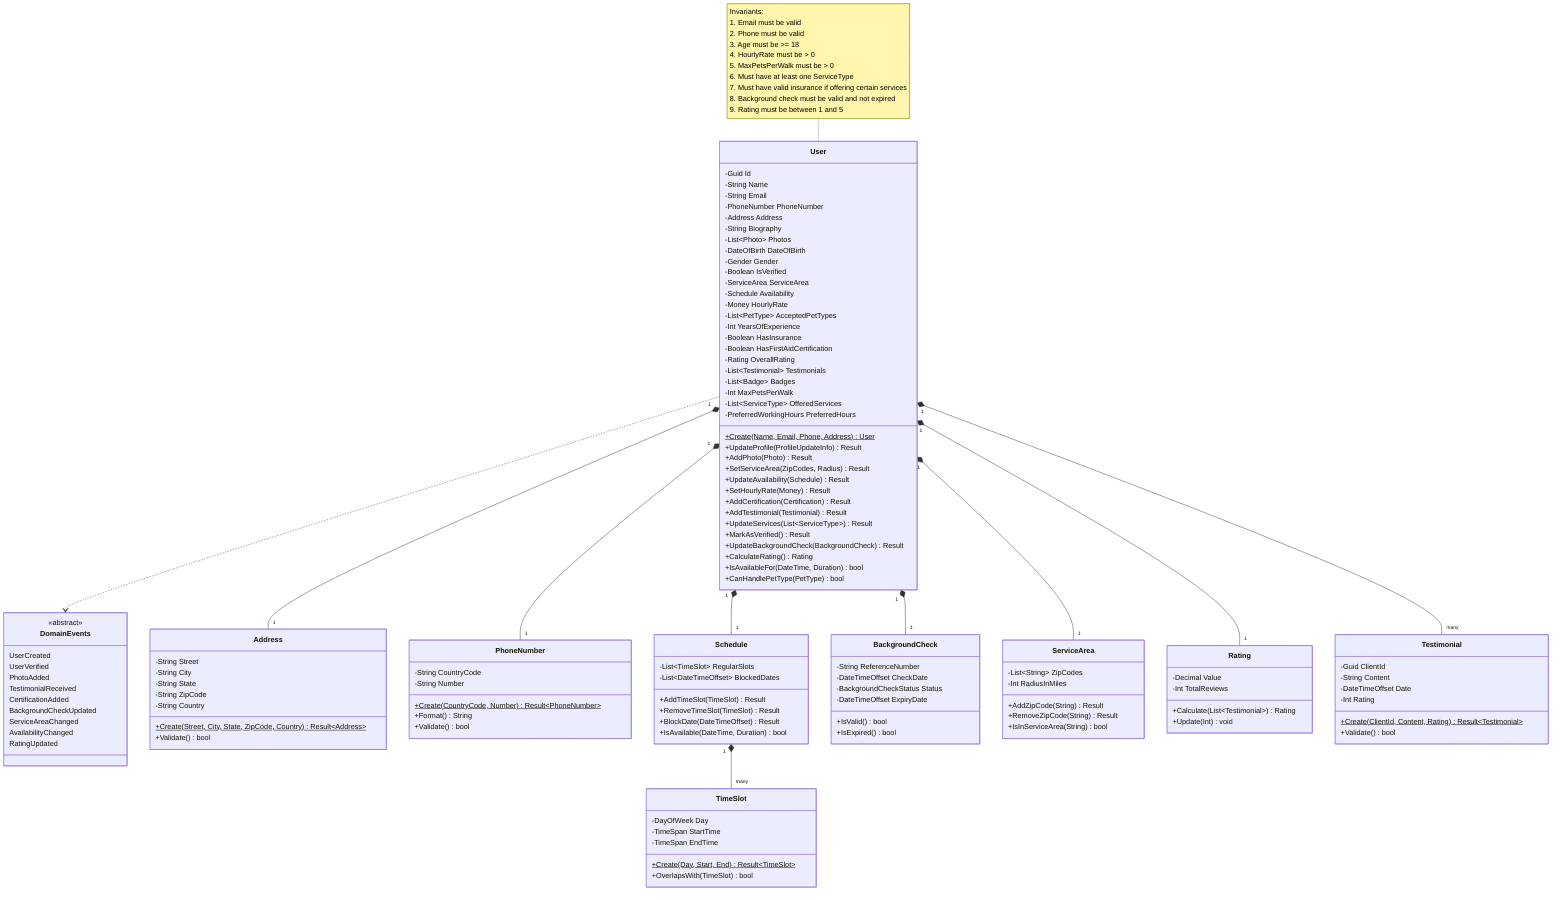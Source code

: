 classDiagram
    class User {
        -Guid Id
        -String Name
        -String Email
        -PhoneNumber PhoneNumber
        -Address Address
        -String Biography
        -List~Photo~ Photos
        -DateOfBirth DateOfBirth
        -Gender Gender
        -Boolean IsVerified
        -ServiceArea ServiceArea
        -Schedule Availability
        -Money HourlyRate
        -List~PetType~ AcceptedPetTypes
        -Int YearsOfExperience
        -Boolean HasInsurance
        -Boolean HasFirstAidCertification
        -Rating OverallRating
        -List~Testimonial~ Testimonials
        -List~Badge~ Badges
        -Int MaxPetsPerWalk
        -List~ServiceType~ OfferedServices
        -PreferredWorkingHours PreferredHours
        
        +Create(Name, Email, Phone, Address)$ User
        +UpdateProfile(ProfileUpdateInfo) Result
        +AddPhoto(Photo) Result
        +SetServiceArea(ZipCodes, Radius) Result
        +UpdateAvailability(Schedule) Result
        +SetHourlyRate(Money) Result
        +AddCertification(Certification) Result
        +AddTestimonial(Testimonial) Result
        +UpdateServices(List~ServiceType~) Result
        +MarkAsVerified() Result
        +UpdateBackgroundCheck(BackgroundCheck) Result
        +CalculateRating() Rating
        +IsAvailableFor(DateTime, Duration) bool
        +CanHandlePetType(PetType) bool
    }

    class DomainEvents {
        <<abstract>>
        UserCreated
        UserVerified
        PhotoAdded
        TestimonialReceived
        CertificationAdded
        BackgroundCheckUpdated
        ServiceAreaChanged
        AvailabilityChanged
        RatingUpdated
    }

    class Address {
        -String Street
        -String City
        -String State
        -String ZipCode
        -String Country
        +Create(Street, City, State, ZipCode, Country)$ Result~Address~
        +Validate() bool
    }

    class PhoneNumber {
        -String CountryCode
        -String Number
        +Create(CountryCode, Number)$ Result~PhoneNumber~
        +Format() String
        +Validate() bool
    }

    class Schedule {
        -List~TimeSlot~ RegularSlots
        -List~DateTimeOffset~ BlockedDates
        +AddTimeSlot(TimeSlot) Result
        +RemoveTimeSlot(TimeSlot) Result
        +BlockDate(DateTimeOffset) Result
        +IsAvailable(DateTime, Duration) bool
    }

    class TimeSlot {
        -DayOfWeek Day
        -TimeSpan StartTime
        -TimeSpan EndTime
        +Create(Day, Start, End)$ Result~TimeSlot~
        +OverlapsWith(TimeSlot) bool
    }

    class BackgroundCheck {
        -String ReferenceNumber
        -DateTimeOffset CheckDate
        -BackgroundCheckStatus Status
        -DateTimeOffset ExpiryDate
        +IsValid() bool
        +IsExpired() bool
    }

    class ServiceArea {
        -List~String~ ZipCodes
        -Int RadiusInMiles
        +AddZipCode(String) Result
        +RemoveZipCode(String) Result
        +IsInServiceArea(String) bool
    }

    class Rating {
        -Decimal Value
        -Int TotalReviews
        +Calculate(List~Testimonial~) Rating
        +Update(Int) void
    }

    class Testimonial {
        -Guid ClientId
        -String Content
        -DateTimeOffset Date
        -Int Rating
        +Create(ClientId, Content, Rating)$ Result~Testimonial~
        +Validate() bool
    }

    
    note for User "Invariants:
        1. Email must be valid
        2. Phone must be valid
        3. Age must be >= 18
        4. HourlyRate must be > 0
        5. MaxPetsPerWalk must be > 0
        6. Must have at least one ServiceType
        7. Must have valid insurance if offering certain services
        8. Background check must be valid and not expired
        9. Rating must be between 1 and 5"

   
    User "1" *-- "1" Address
    User "1" *-- "1" PhoneNumber
    User "1" *-- "1" Schedule
    User "1" *-- "1" ServiceArea
    User "1" *-- "1" BackgroundCheck
    User "1" *-- "1" Rating
    User "1" *-- "many" Testimonial
    Schedule "1" *-- "many" TimeSlot
    User ..> DomainEvents